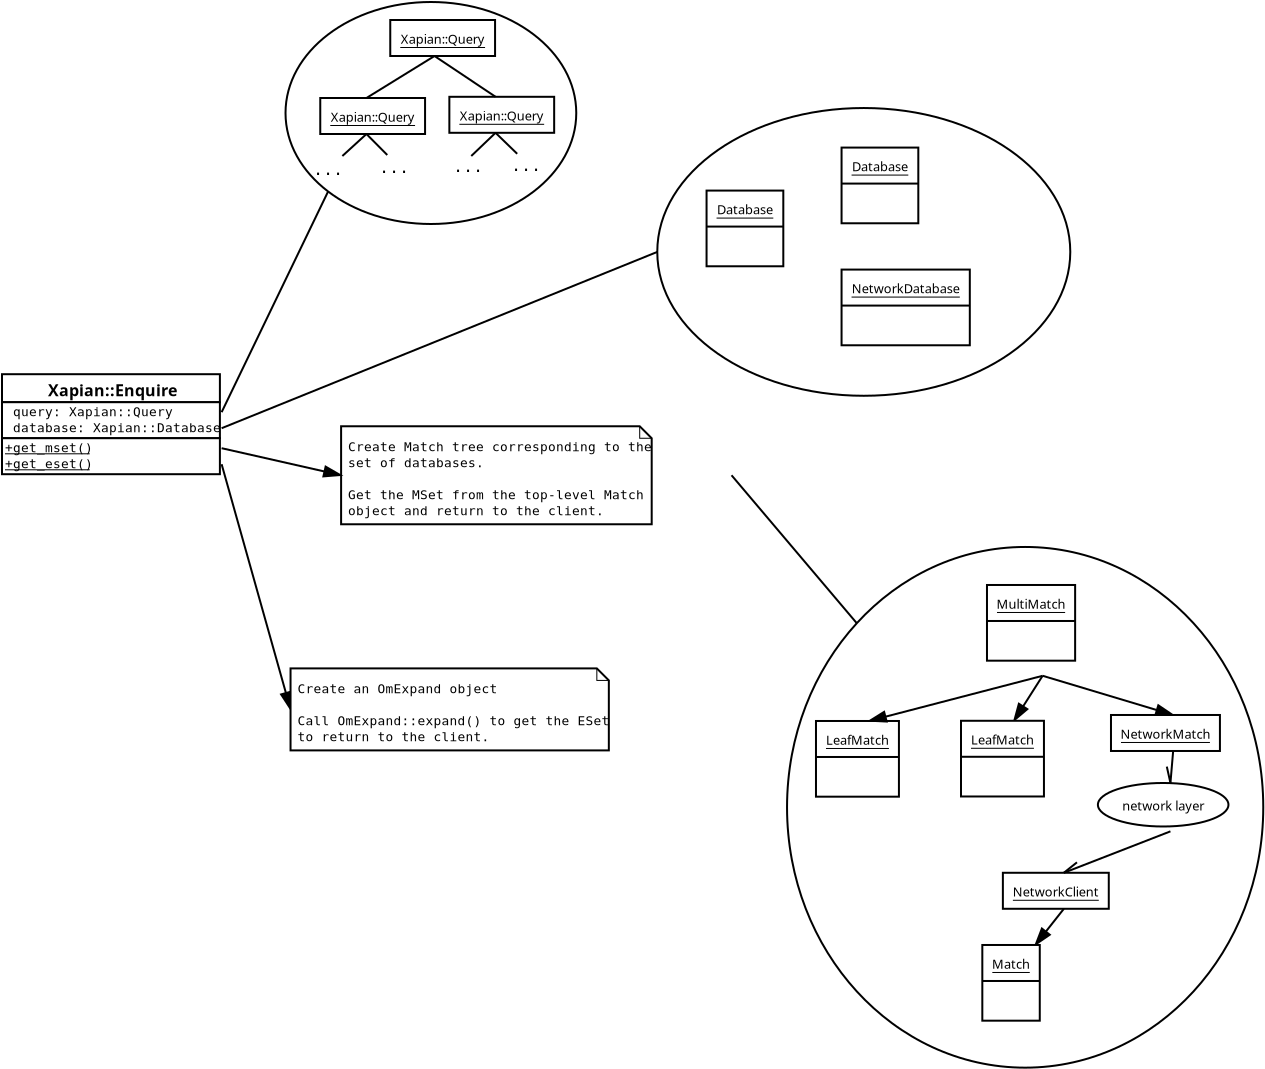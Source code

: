 <?xml version="1.0"?>
<dia:diagram xmlns:dia="http://www.lysator.liu.se/~alla/dia/">
  <dia:layer name="Background" visible="true">
    <dia:object type="UML - Class" version="0" id="O0">
      <dia:attribute name="obj_pos">
        <dia:point val="18.079,9.782"/>
      </dia:attribute>
      <dia:attribute name="obj_bb">
        <dia:rectangle val="18.029,9.732;29.11,14.832"/>
      </dia:attribute>
      <dia:attribute name="elem_corner">
        <dia:point val="18.079,9.782"/>
      </dia:attribute>
      <dia:attribute name="elem_width">
        <dia:real val="10.981"/>
      </dia:attribute>
      <dia:attribute name="elem_height">
        <dia:real val="5"/>
      </dia:attribute>
      <dia:attribute name="name">
        <dia:string>#Xapian::Enquire#</dia:string>
      </dia:attribute>
      <dia:attribute name="stereotype">
        <dia:string/>
      </dia:attribute>
      <dia:attribute name="abstract">
        <dia:boolean val="false"/>
      </dia:attribute>
      <dia:attribute name="suppress_attributes">
        <dia:boolean val="false"/>
      </dia:attribute>
      <dia:attribute name="suppress_operations">
        <dia:boolean val="false"/>
      </dia:attribute>
      <dia:attribute name="visible_attributes">
        <dia:boolean val="true"/>
      </dia:attribute>
      <dia:attribute name="visible_operations">
        <dia:boolean val="true"/>
      </dia:attribute>
      <dia:attribute name="attributes">
        <dia:composite type="umlattribute">
          <dia:attribute name="name">
            <dia:string>#query#</dia:string>
          </dia:attribute>
          <dia:attribute name="type">
            <dia:string>#Xapian::Query#</dia:string>
          </dia:attribute>
          <dia:attribute name="value">
            <dia:string/>
          </dia:attribute>
          <dia:attribute name="visibility">
            <dia:enum val="3"/>
          </dia:attribute>
          <dia:attribute name="abstract">
            <dia:boolean val="false"/>
          </dia:attribute>
          <dia:attribute name="class_scope">
            <dia:boolean val="false"/>
          </dia:attribute>
        </dia:composite>
        <dia:composite type="umlattribute">
          <dia:attribute name="name">
            <dia:string>#database#</dia:string>
          </dia:attribute>
          <dia:attribute name="type">
            <dia:string>#Xapian::Database#</dia:string>
          </dia:attribute>
          <dia:attribute name="value">
            <dia:string/>
          </dia:attribute>
          <dia:attribute name="visibility">
            <dia:enum val="3"/>
          </dia:attribute>
          <dia:attribute name="abstract">
            <dia:boolean val="false"/>
          </dia:attribute>
          <dia:attribute name="class_scope">
            <dia:boolean val="false"/>
          </dia:attribute>
        </dia:composite>
      </dia:attribute>
      <dia:attribute name="operations">
        <dia:composite type="umloperation">
          <dia:attribute name="name">
            <dia:string>#get_mset#</dia:string>
          </dia:attribute>
          <dia:attribute name="type">
            <dia:string/>
          </dia:attribute>
          <dia:attribute name="visibility">
            <dia:enum val="0"/>
          </dia:attribute>
          <dia:attribute name="abstract">
            <dia:boolean val="false"/>
          </dia:attribute>
          <dia:attribute name="class_scope">
            <dia:boolean val="true"/>
          </dia:attribute>
          <dia:attribute name="parameters"/>
        </dia:composite>
        <dia:composite type="umloperation">
          <dia:attribute name="name">
            <dia:string>#get_eset#</dia:string>
          </dia:attribute>
          <dia:attribute name="type">
            <dia:string/>
          </dia:attribute>
          <dia:attribute name="visibility">
            <dia:enum val="0"/>
          </dia:attribute>
          <dia:attribute name="abstract">
            <dia:boolean val="false"/>
          </dia:attribute>
          <dia:attribute name="class_scope">
            <dia:boolean val="true"/>
          </dia:attribute>
          <dia:attribute name="parameters"/>
        </dia:composite>
      </dia:attribute>
      <dia:attribute name="template">
        <dia:boolean val="false"/>
      </dia:attribute>
      <dia:attribute name="templates"/>
    </dia:object>
    <dia:object type="Standard - Line" version="0" id="O1">
      <dia:attribute name="obj_pos">
        <dia:point val="34.384,0.646"/>
      </dia:attribute>
      <dia:attribute name="obj_bb">
        <dia:rectangle val="29.01,0.596;34.434,11.732"/>
      </dia:attribute>
      <dia:attribute name="conn_endpoints">
        <dia:point val="34.384,0.646"/>
        <dia:point val="29.06,11.682"/>
      </dia:attribute>
      <dia:connections>
        <dia:connection handle="0" to="O3" connection="5"/>
        <dia:connection handle="1" to="O0" connection="9"/>
      </dia:connections>
    </dia:object>
    <dia:object type="Standard - Line" version="0" id="O2">
      <dia:attribute name="obj_pos">
        <dia:point val="29.06,12.482"/>
      </dia:attribute>
      <dia:attribute name="obj_bb">
        <dia:rectangle val="29.01,3.617;50.893,12.532"/>
      </dia:attribute>
      <dia:attribute name="conn_endpoints">
        <dia:point val="29.06,12.482"/>
        <dia:point val="50.843,3.667"/>
      </dia:attribute>
      <dia:connections>
        <dia:connection handle="0" to="O0" connection="11"/>
        <dia:connection handle="1" to="O34" connection="3"/>
      </dia:connections>
    </dia:object>
    <dia:group>
      <dia:object type="Standard - Ellipse" version="0" id="O3">
        <dia:attribute name="obj_pos">
          <dia:point val="32.255,-8.828"/>
        </dia:attribute>
        <dia:attribute name="obj_bb">
          <dia:rectangle val="32.205,-8.878;46.842,2.322"/>
        </dia:attribute>
        <dia:attribute name="elem_corner">
          <dia:point val="32.255,-8.828"/>
        </dia:attribute>
        <dia:attribute name="elem_width">
          <dia:real val="14.537"/>
        </dia:attribute>
        <dia:attribute name="elem_height">
          <dia:real val="11.1"/>
        </dia:attribute>
      </dia:object>
      <dia:object type="UML - Objet" version="0" id="O4">
        <dia:attribute name="obj_pos">
          <dia:point val="37.492,-7.928"/>
        </dia:attribute>
        <dia:attribute name="obj_bb">
          <dia:rectangle val="37.442,-7.978;41.966,-6.078"/>
        </dia:attribute>
        <dia:attribute name="elem_corner">
          <dia:point val="37.492,-7.928"/>
        </dia:attribute>
        <dia:attribute name="elem_width">
          <dia:real val="4.424"/>
        </dia:attribute>
        <dia:attribute name="elem_height">
          <dia:real val="1.8"/>
        </dia:attribute>
        <dia:attribute name="text">
          <dia:composite type="text">
            <dia:attribute name="string">
              <dia:string>#Xapian::Query#</dia:string>
            </dia:attribute>
            <dia:attribute name="font">
              <dia:font name="Helvetica"/>
            </dia:attribute>
            <dia:attribute name="height">
              <dia:real val="0.8"/>
            </dia:attribute>
            <dia:attribute name="pos">
              <dia:point val="39.704,-6.788"/>
            </dia:attribute>
            <dia:attribute name="color">
              <dia:color val="#000000"/>
            </dia:attribute>
            <dia:attribute name="alignment">
              <dia:enum val="1"/>
            </dia:attribute>
          </dia:composite>
        </dia:attribute>
        <dia:attribute name="stereotype">
          <dia:string/>
        </dia:attribute>
        <dia:attribute name="exstate">
          <dia:string/>
        </dia:attribute>
        <dia:attribute name="attrib">
          <dia:composite type="text">
            <dia:attribute name="string">
              <dia:string>##</dia:string>
            </dia:attribute>
            <dia:attribute name="font">
              <dia:font name="Helvetica"/>
            </dia:attribute>
            <dia:attribute name="height">
              <dia:real val="0.8"/>
            </dia:attribute>
            <dia:attribute name="pos">
              <dia:point val="0,0"/>
            </dia:attribute>
            <dia:attribute name="color">
              <dia:color val="#000000"/>
            </dia:attribute>
            <dia:attribute name="alignment">
              <dia:enum val="0"/>
            </dia:attribute>
          </dia:composite>
        </dia:attribute>
        <dia:attribute name="is_active">
          <dia:boolean val="false"/>
        </dia:attribute>
        <dia:attribute name="show_attribs">
          <dia:boolean val="false"/>
        </dia:attribute>
        <dia:attribute name="multiple">
          <dia:boolean val="false"/>
        </dia:attribute>
      </dia:object>
      <dia:object type="UML - Objet" version="0" id="O5">
        <dia:attribute name="obj_pos">
          <dia:point val="33.992,-4.028"/>
        </dia:attribute>
        <dia:attribute name="obj_bb">
          <dia:rectangle val="33.942,-4.078;38.66,-2.178"/>
        </dia:attribute>
        <dia:attribute name="elem_corner">
          <dia:point val="33.992,-4.028"/>
        </dia:attribute>
        <dia:attribute name="elem_width">
          <dia:real val="4.618"/>
        </dia:attribute>
        <dia:attribute name="elem_height">
          <dia:real val="1.8"/>
        </dia:attribute>
        <dia:attribute name="text">
          <dia:composite type="text">
            <dia:attribute name="string">
              <dia:string>#Xapian::Query#</dia:string>
            </dia:attribute>
            <dia:attribute name="font">
              <dia:font name="Helvetica"/>
            </dia:attribute>
            <dia:attribute name="height">
              <dia:real val="0.8"/>
            </dia:attribute>
            <dia:attribute name="pos">
              <dia:point val="36.301,-2.888"/>
            </dia:attribute>
            <dia:attribute name="color">
              <dia:color val="#000000"/>
            </dia:attribute>
            <dia:attribute name="alignment">
              <dia:enum val="1"/>
            </dia:attribute>
          </dia:composite>
        </dia:attribute>
        <dia:attribute name="stereotype">
          <dia:string/>
        </dia:attribute>
        <dia:attribute name="exstate">
          <dia:string/>
        </dia:attribute>
        <dia:attribute name="attrib">
          <dia:composite type="text">
            <dia:attribute name="string">
              <dia:string>##</dia:string>
            </dia:attribute>
            <dia:attribute name="font">
              <dia:font name="Helvetica"/>
            </dia:attribute>
            <dia:attribute name="height">
              <dia:real val="0.8"/>
            </dia:attribute>
            <dia:attribute name="pos">
              <dia:point val="0,0"/>
            </dia:attribute>
            <dia:attribute name="color">
              <dia:color val="#000000"/>
            </dia:attribute>
            <dia:attribute name="alignment">
              <dia:enum val="0"/>
            </dia:attribute>
          </dia:composite>
        </dia:attribute>
        <dia:attribute name="is_active">
          <dia:boolean val="false"/>
        </dia:attribute>
        <dia:attribute name="show_attribs">
          <dia:boolean val="false"/>
        </dia:attribute>
        <dia:attribute name="multiple">
          <dia:boolean val="false"/>
        </dia:attribute>
      </dia:object>
      <dia:object type="UML - Objet" version="0" id="O6">
        <dia:attribute name="obj_pos">
          <dia:point val="40.447,-4.088"/>
        </dia:attribute>
        <dia:attribute name="obj_bb">
          <dia:rectangle val="40.397,-4.138;45.115,-2.238"/>
        </dia:attribute>
        <dia:attribute name="elem_corner">
          <dia:point val="40.447,-4.088"/>
        </dia:attribute>
        <dia:attribute name="elem_width">
          <dia:real val="4.618"/>
        </dia:attribute>
        <dia:attribute name="elem_height">
          <dia:real val="1.8"/>
        </dia:attribute>
        <dia:attribute name="text">
          <dia:composite type="text">
            <dia:attribute name="string">
              <dia:string>#Xapian::Query#</dia:string>
            </dia:attribute>
            <dia:attribute name="font">
              <dia:font name="Helvetica"/>
            </dia:attribute>
            <dia:attribute name="height">
              <dia:real val="0.8"/>
            </dia:attribute>
            <dia:attribute name="pos">
              <dia:point val="42.756,-2.948"/>
            </dia:attribute>
            <dia:attribute name="color">
              <dia:color val="#000000"/>
            </dia:attribute>
            <dia:attribute name="alignment">
              <dia:enum val="1"/>
            </dia:attribute>
          </dia:composite>
        </dia:attribute>
        <dia:attribute name="stereotype">
          <dia:string/>
        </dia:attribute>
        <dia:attribute name="exstate">
          <dia:string/>
        </dia:attribute>
        <dia:attribute name="attrib">
          <dia:composite type="text">
            <dia:attribute name="string">
              <dia:string>##</dia:string>
            </dia:attribute>
            <dia:attribute name="font">
              <dia:font name="Helvetica"/>
            </dia:attribute>
            <dia:attribute name="height">
              <dia:real val="0.8"/>
            </dia:attribute>
            <dia:attribute name="pos">
              <dia:point val="0,0"/>
            </dia:attribute>
            <dia:attribute name="color">
              <dia:color val="#000000"/>
            </dia:attribute>
            <dia:attribute name="alignment">
              <dia:enum val="0"/>
            </dia:attribute>
          </dia:composite>
        </dia:attribute>
        <dia:attribute name="is_active">
          <dia:boolean val="false"/>
        </dia:attribute>
        <dia:attribute name="show_attribs">
          <dia:boolean val="false"/>
        </dia:attribute>
        <dia:attribute name="multiple">
          <dia:boolean val="false"/>
        </dia:attribute>
      </dia:object>
      <dia:object type="Standard - Line" version="0" id="O7">
        <dia:attribute name="obj_pos">
          <dia:point val="39.704,-6.128"/>
        </dia:attribute>
        <dia:attribute name="obj_bb">
          <dia:rectangle val="36.251,-6.178;39.754,-3.978"/>
        </dia:attribute>
        <dia:attribute name="conn_endpoints">
          <dia:point val="39.704,-6.128"/>
          <dia:point val="36.301,-4.028"/>
        </dia:attribute>
        <dia:connections>
          <dia:connection handle="0" to="O4" connection="6"/>
          <dia:connection handle="1" to="O5" connection="1"/>
        </dia:connections>
      </dia:object>
      <dia:object type="Standard - Line" version="0" id="O8">
        <dia:attribute name="obj_pos">
          <dia:point val="39.704,-6.128"/>
        </dia:attribute>
        <dia:attribute name="obj_bb">
          <dia:rectangle val="39.654,-6.178;42.806,-4.038"/>
        </dia:attribute>
        <dia:attribute name="conn_endpoints">
          <dia:point val="39.704,-6.128"/>
          <dia:point val="42.756,-4.088"/>
        </dia:attribute>
        <dia:connections>
          <dia:connection handle="0" to="O4" connection="6"/>
          <dia:connection handle="1" to="O6" connection="1"/>
        </dia:connections>
      </dia:object>
      <dia:object type="Standard - Line" version="0" id="O9">
        <dia:attribute name="obj_pos">
          <dia:point val="36.301,-2.228"/>
        </dia:attribute>
        <dia:attribute name="obj_bb">
          <dia:rectangle val="36.251,-2.278;37.392,-1.128"/>
        </dia:attribute>
        <dia:attribute name="conn_endpoints">
          <dia:point val="36.301,-2.228"/>
          <dia:point val="37.342,-1.178"/>
        </dia:attribute>
        <dia:connections>
          <dia:connection handle="0" to="O5" connection="6"/>
        </dia:connections>
      </dia:object>
      <dia:object type="Standard - Line" version="0" id="O10">
        <dia:attribute name="obj_pos">
          <dia:point val="42.756,-2.288"/>
        </dia:attribute>
        <dia:attribute name="obj_bb">
          <dia:rectangle val="42.706,-2.338;43.888,-1.188"/>
        </dia:attribute>
        <dia:attribute name="conn_endpoints">
          <dia:point val="42.756,-2.288"/>
          <dia:point val="43.838,-1.238"/>
        </dia:attribute>
        <dia:connections>
          <dia:connection handle="0" to="O6" connection="6"/>
        </dia:connections>
      </dia:object>
      <dia:object type="Standard - Line" version="0" id="O11">
        <dia:attribute name="obj_pos">
          <dia:point val="42.756,-2.288"/>
        </dia:attribute>
        <dia:attribute name="obj_bb">
          <dia:rectangle val="41.492,-2.338;42.806,-1.078"/>
        </dia:attribute>
        <dia:attribute name="conn_endpoints">
          <dia:point val="42.756,-2.288"/>
          <dia:point val="41.542,-1.128"/>
        </dia:attribute>
        <dia:connections>
          <dia:connection handle="0" to="O6" connection="6"/>
        </dia:connections>
      </dia:object>
      <dia:object type="Standard - Line" version="0" id="O12">
        <dia:attribute name="obj_pos">
          <dia:point val="36.301,-2.228"/>
        </dia:attribute>
        <dia:attribute name="obj_bb">
          <dia:rectangle val="35.047,-2.278;36.351,-1.078"/>
        </dia:attribute>
        <dia:attribute name="conn_endpoints">
          <dia:point val="36.301,-2.228"/>
          <dia:point val="35.097,-1.128"/>
        </dia:attribute>
        <dia:connections>
          <dia:connection handle="0" to="O5" connection="6"/>
        </dia:connections>
      </dia:object>
      <dia:object type="Standard - Text" version="0" id="O13">
        <dia:attribute name="obj_pos">
          <dia:point val="34.392,-0.178"/>
        </dia:attribute>
        <dia:attribute name="obj_bb">
          <dia:rectangle val="33.383,-0.921;35.401,0.079"/>
        </dia:attribute>
        <dia:attribute name="text">
          <dia:composite type="text">
            <dia:attribute name="string">
              <dia:string>#...#</dia:string>
            </dia:attribute>
            <dia:attribute name="font">
              <dia:font name="Courier"/>
            </dia:attribute>
            <dia:attribute name="height">
              <dia:real val="1"/>
            </dia:attribute>
            <dia:attribute name="pos">
              <dia:point val="34.392,-0.178"/>
            </dia:attribute>
            <dia:attribute name="color">
              <dia:color val="#000000"/>
            </dia:attribute>
            <dia:attribute name="alignment">
              <dia:enum val="1"/>
            </dia:attribute>
          </dia:composite>
        </dia:attribute>
      </dia:object>
      <dia:object type="Standard - Text" version="0" id="O14">
        <dia:attribute name="obj_pos">
          <dia:point val="44.292,-0.378"/>
        </dia:attribute>
        <dia:attribute name="obj_bb">
          <dia:rectangle val="43.283,-1.121;45.301,-0.121"/>
        </dia:attribute>
        <dia:attribute name="text">
          <dia:composite type="text">
            <dia:attribute name="string">
              <dia:string>#...#</dia:string>
            </dia:attribute>
            <dia:attribute name="font">
              <dia:font name="Courier"/>
            </dia:attribute>
            <dia:attribute name="height">
              <dia:real val="1"/>
            </dia:attribute>
            <dia:attribute name="pos">
              <dia:point val="44.292,-0.378"/>
            </dia:attribute>
            <dia:attribute name="color">
              <dia:color val="#000000"/>
            </dia:attribute>
            <dia:attribute name="alignment">
              <dia:enum val="1"/>
            </dia:attribute>
          </dia:composite>
        </dia:attribute>
      </dia:object>
      <dia:object type="Standard - Text" version="0" id="O15">
        <dia:attribute name="obj_pos">
          <dia:point val="41.392,-0.328"/>
        </dia:attribute>
        <dia:attribute name="obj_bb">
          <dia:rectangle val="40.383,-1.071;42.401,-0.071"/>
        </dia:attribute>
        <dia:attribute name="text">
          <dia:composite type="text">
            <dia:attribute name="string">
              <dia:string>#...#</dia:string>
            </dia:attribute>
            <dia:attribute name="font">
              <dia:font name="Courier"/>
            </dia:attribute>
            <dia:attribute name="height">
              <dia:real val="1"/>
            </dia:attribute>
            <dia:attribute name="pos">
              <dia:point val="41.392,-0.328"/>
            </dia:attribute>
            <dia:attribute name="color">
              <dia:color val="#000000"/>
            </dia:attribute>
            <dia:attribute name="alignment">
              <dia:enum val="1"/>
            </dia:attribute>
          </dia:composite>
        </dia:attribute>
      </dia:object>
      <dia:object type="Standard - Text" version="0" id="O16">
        <dia:attribute name="obj_pos">
          <dia:point val="37.692,-0.278"/>
        </dia:attribute>
        <dia:attribute name="obj_bb">
          <dia:rectangle val="36.683,-1.021;38.701,-0.021"/>
        </dia:attribute>
        <dia:attribute name="text">
          <dia:composite type="text">
            <dia:attribute name="string">
              <dia:string>#...#</dia:string>
            </dia:attribute>
            <dia:attribute name="font">
              <dia:font name="Courier"/>
            </dia:attribute>
            <dia:attribute name="height">
              <dia:real val="1"/>
            </dia:attribute>
            <dia:attribute name="pos">
              <dia:point val="37.692,-0.278"/>
            </dia:attribute>
            <dia:attribute name="color">
              <dia:color val="#000000"/>
            </dia:attribute>
            <dia:attribute name="alignment">
              <dia:enum val="1"/>
            </dia:attribute>
          </dia:composite>
        </dia:attribute>
      </dia:object>
    </dia:group>
    <dia:object type="UML - Note" version="0" id="O17">
      <dia:attribute name="obj_pos">
        <dia:point val="35.034,12.385"/>
      </dia:attribute>
      <dia:attribute name="obj_bb">
        <dia:rectangle val="34.984,12.335;54.606,17.335"/>
      </dia:attribute>
      <dia:attribute name="elem_corner">
        <dia:point val="35.034,12.385"/>
      </dia:attribute>
      <dia:attribute name="elem_width">
        <dia:real val="19.522"/>
      </dia:attribute>
      <dia:attribute name="elem_height">
        <dia:real val="4.9"/>
      </dia:attribute>
      <dia:attribute name="text">
        <dia:composite type="text">
          <dia:attribute name="string">
            <dia:string>#Create Match tree corresponding to the
set of databases.

Get the MSet from the top-level Match
object and return to the client.#</dia:string>
          </dia:attribute>
          <dia:attribute name="font">
            <dia:font name="Courier"/>
          </dia:attribute>
          <dia:attribute name="height">
            <dia:real val="0.8"/>
          </dia:attribute>
          <dia:attribute name="pos">
            <dia:point val="35.384,13.63"/>
          </dia:attribute>
          <dia:attribute name="color">
            <dia:color val="#000000"/>
          </dia:attribute>
          <dia:attribute name="alignment">
            <dia:enum val="0"/>
          </dia:attribute>
        </dia:composite>
      </dia:attribute>
    </dia:object>
    <dia:object type="UML - Message" version="0" id="O18">
      <dia:attribute name="obj_pos">
        <dia:point val="29.06,13.482"/>
      </dia:attribute>
      <dia:attribute name="obj_bb">
        <dia:rectangle val="28.21,12.45;35.884,15.685"/>
      </dia:attribute>
      <dia:attribute name="conn_endpoints">
        <dia:point val="29.06,13.482"/>
        <dia:point val="35.034,14.835"/>
      </dia:attribute>
      <dia:attribute name="text">
        <dia:string/>
      </dia:attribute>
      <dia:attribute name="text_pos">
        <dia:point val="31.905,13.941"/>
      </dia:attribute>
      <dia:attribute name="type">
        <dia:int val="189"/>
      </dia:attribute>
      <dia:connections>
        <dia:connection handle="0" to="O0" connection="13"/>
        <dia:connection handle="1" to="O17" connection="3"/>
      </dia:connections>
    </dia:object>
    <dia:object type="Standard - Line" version="0" id="O19">
      <dia:attribute name="obj_pos">
        <dia:point val="54.556,14.835"/>
      </dia:attribute>
      <dia:attribute name="obj_bb">
        <dia:rectangle val="54.506,14.785;60.868,22.283"/>
      </dia:attribute>
      <dia:attribute name="conn_endpoints">
        <dia:point val="54.556,14.835"/>
        <dia:point val="60.818,22.233"/>
      </dia:attribute>
      <dia:connections>
        <dia:connection handle="0" to="O17" connection="4"/>
        <dia:connection handle="1" to="O20" connection="0"/>
      </dia:connections>
    </dia:object>
    <dia:group>
      <dia:object type="Standard - Ellipse" version="0" id="O20">
        <dia:attribute name="obj_pos">
          <dia:point val="57.331,18.42"/>
        </dia:attribute>
        <dia:attribute name="obj_bb">
          <dia:rectangle val="57.281,18.37;81.192,44.505"/>
        </dia:attribute>
        <dia:attribute name="elem_corner">
          <dia:point val="57.331,18.42"/>
        </dia:attribute>
        <dia:attribute name="elem_width">
          <dia:real val="23.811"/>
        </dia:attribute>
        <dia:attribute name="elem_height">
          <dia:real val="26.035"/>
        </dia:attribute>
      </dia:object>
      <dia:object type="UML - Objet" version="0" id="O21">
        <dia:attribute name="obj_pos">
          <dia:point val="67.328,20.321"/>
        </dia:attribute>
        <dia:attribute name="obj_bb">
          <dia:rectangle val="67.278,20.271;72.941,24.911"/>
        </dia:attribute>
        <dia:attribute name="elem_corner">
          <dia:point val="67.328,20.321"/>
        </dia:attribute>
        <dia:attribute name="elem_width">
          <dia:real val="5.563"/>
        </dia:attribute>
        <dia:attribute name="elem_height">
          <dia:real val="4.54"/>
        </dia:attribute>
        <dia:attribute name="text">
          <dia:composite type="text">
            <dia:attribute name="string">
              <dia:string>#MultiMatch#</dia:string>
            </dia:attribute>
            <dia:attribute name="font">
              <dia:font name="Helvetica"/>
            </dia:attribute>
            <dia:attribute name="height">
              <dia:real val="0.8"/>
            </dia:attribute>
            <dia:attribute name="pos">
              <dia:point val="70.109,21.461"/>
            </dia:attribute>
            <dia:attribute name="color">
              <dia:color val="#000000"/>
            </dia:attribute>
            <dia:attribute name="alignment">
              <dia:enum val="1"/>
            </dia:attribute>
          </dia:composite>
        </dia:attribute>
        <dia:attribute name="stereotype">
          <dia:string/>
        </dia:attribute>
        <dia:attribute name="exstate">
          <dia:string/>
        </dia:attribute>
        <dia:attribute name="attrib">
          <dia:composite type="text">
            <dia:attribute name="string">
              <dia:string>#stats merger
stats broker#</dia:string>
            </dia:attribute>
            <dia:attribute name="font">
              <dia:font name="Helvetica"/>
            </dia:attribute>
            <dia:attribute name="height">
              <dia:real val="0.8"/>
            </dia:attribute>
            <dia:attribute name="pos">
              <dia:point val="67.828,23.261"/>
            </dia:attribute>
            <dia:attribute name="color">
              <dia:color val="#000000"/>
            </dia:attribute>
            <dia:attribute name="alignment">
              <dia:enum val="0"/>
            </dia:attribute>
          </dia:composite>
        </dia:attribute>
        <dia:attribute name="is_active">
          <dia:boolean val="false"/>
        </dia:attribute>
        <dia:attribute name="show_attribs">
          <dia:boolean val="true"/>
        </dia:attribute>
        <dia:attribute name="multiple">
          <dia:boolean val="false"/>
        </dia:attribute>
      </dia:object>
      <dia:object type="UML - Objet" version="0" id="O22">
        <dia:attribute name="obj_pos">
          <dia:point val="73.528,26.821"/>
        </dia:attribute>
        <dia:attribute name="obj_bb">
          <dia:rectangle val="73.478,26.771;79.795,28.671"/>
        </dia:attribute>
        <dia:attribute name="elem_corner">
          <dia:point val="73.528,26.821"/>
        </dia:attribute>
        <dia:attribute name="elem_width">
          <dia:real val="6.218"/>
        </dia:attribute>
        <dia:attribute name="elem_height">
          <dia:real val="1.8"/>
        </dia:attribute>
        <dia:attribute name="text">
          <dia:composite type="text">
            <dia:attribute name="string">
              <dia:string>#NetworkMatch#</dia:string>
            </dia:attribute>
            <dia:attribute name="font">
              <dia:font name="Helvetica"/>
            </dia:attribute>
            <dia:attribute name="height">
              <dia:real val="0.8"/>
            </dia:attribute>
            <dia:attribute name="pos">
              <dia:point val="76.637,27.961"/>
            </dia:attribute>
            <dia:attribute name="color">
              <dia:color val="#000000"/>
            </dia:attribute>
            <dia:attribute name="alignment">
              <dia:enum val="1"/>
            </dia:attribute>
          </dia:composite>
        </dia:attribute>
        <dia:attribute name="stereotype">
          <dia:string/>
        </dia:attribute>
        <dia:attribute name="exstate">
          <dia:string/>
        </dia:attribute>
        <dia:attribute name="attrib">
          <dia:composite type="text">
            <dia:attribute name="string">
              <dia:string>##</dia:string>
            </dia:attribute>
            <dia:attribute name="font">
              <dia:font name="Helvetica"/>
            </dia:attribute>
            <dia:attribute name="height">
              <dia:real val="0.8"/>
            </dia:attribute>
            <dia:attribute name="pos">
              <dia:point val="0,0"/>
            </dia:attribute>
            <dia:attribute name="color">
              <dia:color val="#000000"/>
            </dia:attribute>
            <dia:attribute name="alignment">
              <dia:enum val="0"/>
            </dia:attribute>
          </dia:composite>
        </dia:attribute>
        <dia:attribute name="is_active">
          <dia:boolean val="false"/>
        </dia:attribute>
        <dia:attribute name="show_attribs">
          <dia:boolean val="false"/>
        </dia:attribute>
        <dia:attribute name="multiple">
          <dia:boolean val="false"/>
        </dia:attribute>
      </dia:object>
      <dia:object type="UML - Objet" version="0" id="O23">
        <dia:attribute name="obj_pos">
          <dia:point val="58.778,27.121"/>
        </dia:attribute>
        <dia:attribute name="obj_bb">
          <dia:rectangle val="58.728,27.071;64.124,30.911"/>
        </dia:attribute>
        <dia:attribute name="elem_corner">
          <dia:point val="58.778,27.121"/>
        </dia:attribute>
        <dia:attribute name="elem_width">
          <dia:real val="5.297"/>
        </dia:attribute>
        <dia:attribute name="elem_height">
          <dia:real val="3.74"/>
        </dia:attribute>
        <dia:attribute name="text">
          <dia:composite type="text">
            <dia:attribute name="string">
              <dia:string>#LeafMatch#</dia:string>
            </dia:attribute>
            <dia:attribute name="font">
              <dia:font name="Helvetica"/>
            </dia:attribute>
            <dia:attribute name="height">
              <dia:real val="0.8"/>
            </dia:attribute>
            <dia:attribute name="pos">
              <dia:point val="61.426,28.261"/>
            </dia:attribute>
            <dia:attribute name="color">
              <dia:color val="#000000"/>
            </dia:attribute>
            <dia:attribute name="alignment">
              <dia:enum val="1"/>
            </dia:attribute>
          </dia:composite>
        </dia:attribute>
        <dia:attribute name="stereotype">
          <dia:string/>
        </dia:attribute>
        <dia:attribute name="exstate">
          <dia:string/>
        </dia:attribute>
        <dia:attribute name="attrib">
          <dia:composite type="text">
            <dia:attribute name="string">
              <dia:string>#stats broker#</dia:string>
            </dia:attribute>
            <dia:attribute name="font">
              <dia:font name="Helvetica"/>
            </dia:attribute>
            <dia:attribute name="height">
              <dia:real val="0.8"/>
            </dia:attribute>
            <dia:attribute name="pos">
              <dia:point val="59.278,30.061"/>
            </dia:attribute>
            <dia:attribute name="color">
              <dia:color val="#000000"/>
            </dia:attribute>
            <dia:attribute name="alignment">
              <dia:enum val="0"/>
            </dia:attribute>
          </dia:composite>
        </dia:attribute>
        <dia:attribute name="is_active">
          <dia:boolean val="false"/>
        </dia:attribute>
        <dia:attribute name="show_attribs">
          <dia:boolean val="true"/>
        </dia:attribute>
        <dia:attribute name="multiple">
          <dia:boolean val="false"/>
        </dia:attribute>
      </dia:object>
      <dia:object type="UML - Message" version="0" id="O24">
        <dia:attribute name="obj_pos">
          <dia:point val="70.109,24.861"/>
        </dia:attribute>
        <dia:attribute name="obj_bb">
          <dia:rectangle val="60.576,24.011;70.959,27.971"/>
        </dia:attribute>
        <dia:attribute name="conn_endpoints">
          <dia:point val="70.109,24.861"/>
          <dia:point val="61.426,27.121"/>
        </dia:attribute>
        <dia:attribute name="text">
          <dia:string>##</dia:string>
        </dia:attribute>
        <dia:attribute name="text_pos">
          <dia:point val="66.682,26.091"/>
        </dia:attribute>
        <dia:attribute name="type">
          <dia:int val="0"/>
        </dia:attribute>
        <dia:connections>
          <dia:connection handle="0" to="O21" connection="6"/>
          <dia:connection handle="1" to="O23" connection="1"/>
        </dia:connections>
      </dia:object>
      <dia:object type="UML - Message" version="0" id="O25">
        <dia:attribute name="obj_pos">
          <dia:point val="70.109,24.861"/>
        </dia:attribute>
        <dia:attribute name="obj_bb">
          <dia:rectangle val="67.827,24.011;71.158,27.961"/>
        </dia:attribute>
        <dia:attribute name="conn_endpoints">
          <dia:point val="70.109,24.861"/>
          <dia:point val="68.677,27.111"/>
        </dia:attribute>
        <dia:attribute name="text">
          <dia:string>##</dia:string>
        </dia:attribute>
        <dia:attribute name="text_pos">
          <dia:point val="70.308,26.086"/>
        </dia:attribute>
        <dia:attribute name="type">
          <dia:int val="0"/>
        </dia:attribute>
        <dia:connections>
          <dia:connection handle="0" to="O21" connection="6"/>
          <dia:connection handle="1" to="O26" connection="1"/>
        </dia:connections>
      </dia:object>
      <dia:object type="UML - Objet" version="0" id="O26">
        <dia:attribute name="obj_pos">
          <dia:point val="66.029,27.111"/>
        </dia:attribute>
        <dia:attribute name="obj_bb">
          <dia:rectangle val="65.979,27.061;71.376,30.901"/>
        </dia:attribute>
        <dia:attribute name="elem_corner">
          <dia:point val="66.029,27.111"/>
        </dia:attribute>
        <dia:attribute name="elem_width">
          <dia:real val="5.297"/>
        </dia:attribute>
        <dia:attribute name="elem_height">
          <dia:real val="3.74"/>
        </dia:attribute>
        <dia:attribute name="text">
          <dia:composite type="text">
            <dia:attribute name="string">
              <dia:string>#LeafMatch#</dia:string>
            </dia:attribute>
            <dia:attribute name="font">
              <dia:font name="Helvetica"/>
            </dia:attribute>
            <dia:attribute name="height">
              <dia:real val="0.8"/>
            </dia:attribute>
            <dia:attribute name="pos">
              <dia:point val="68.677,28.251"/>
            </dia:attribute>
            <dia:attribute name="color">
              <dia:color val="#000000"/>
            </dia:attribute>
            <dia:attribute name="alignment">
              <dia:enum val="1"/>
            </dia:attribute>
          </dia:composite>
        </dia:attribute>
        <dia:attribute name="stereotype">
          <dia:string/>
        </dia:attribute>
        <dia:attribute name="exstate">
          <dia:string/>
        </dia:attribute>
        <dia:attribute name="attrib">
          <dia:composite type="text">
            <dia:attribute name="string">
              <dia:string>#stats broker#</dia:string>
            </dia:attribute>
            <dia:attribute name="font">
              <dia:font name="Helvetica"/>
            </dia:attribute>
            <dia:attribute name="height">
              <dia:real val="0.8"/>
            </dia:attribute>
            <dia:attribute name="pos">
              <dia:point val="66.529,30.051"/>
            </dia:attribute>
            <dia:attribute name="color">
              <dia:color val="#000000"/>
            </dia:attribute>
            <dia:attribute name="alignment">
              <dia:enum val="0"/>
            </dia:attribute>
          </dia:composite>
        </dia:attribute>
        <dia:attribute name="is_active">
          <dia:boolean val="false"/>
        </dia:attribute>
        <dia:attribute name="show_attribs">
          <dia:boolean val="true"/>
        </dia:attribute>
        <dia:attribute name="multiple">
          <dia:boolean val="false"/>
        </dia:attribute>
      </dia:object>
      <dia:object type="UML - Message" version="0" id="O27">
        <dia:attribute name="obj_pos">
          <dia:point val="70.109,24.861"/>
        </dia:attribute>
        <dia:attribute name="obj_bb">
          <dia:rectangle val="69.259,24.011;77.487,27.671"/>
        </dia:attribute>
        <dia:attribute name="conn_endpoints">
          <dia:point val="70.109,24.861"/>
          <dia:point val="76.637,26.821"/>
        </dia:attribute>
        <dia:attribute name="text">
          <dia:string/>
        </dia:attribute>
        <dia:attribute name="text_pos">
          <dia:point val="73.373,25.841"/>
        </dia:attribute>
        <dia:attribute name="type">
          <dia:int val="189"/>
        </dia:attribute>
        <dia:connections>
          <dia:connection handle="0" to="O21" connection="6"/>
          <dia:connection handle="1" to="O22" connection="1"/>
        </dia:connections>
      </dia:object>
      <dia:object type="UML - Objet" version="0" id="O28">
        <dia:attribute name="obj_pos">
          <dia:point val="68.123,34.711"/>
        </dia:attribute>
        <dia:attribute name="obj_bb">
          <dia:rectangle val="68.073,34.661;74.27,36.561"/>
        </dia:attribute>
        <dia:attribute name="elem_corner">
          <dia:point val="68.123,34.711"/>
        </dia:attribute>
        <dia:attribute name="elem_width">
          <dia:real val="6.096"/>
        </dia:attribute>
        <dia:attribute name="elem_height">
          <dia:real val="1.8"/>
        </dia:attribute>
        <dia:attribute name="text">
          <dia:composite type="text">
            <dia:attribute name="string">
              <dia:string>#NetworkClient#</dia:string>
            </dia:attribute>
            <dia:attribute name="font">
              <dia:font name="Helvetica"/>
            </dia:attribute>
            <dia:attribute name="height">
              <dia:real val="0.8"/>
            </dia:attribute>
            <dia:attribute name="pos">
              <dia:point val="71.172,35.851"/>
            </dia:attribute>
            <dia:attribute name="color">
              <dia:color val="#000000"/>
            </dia:attribute>
            <dia:attribute name="alignment">
              <dia:enum val="1"/>
            </dia:attribute>
          </dia:composite>
        </dia:attribute>
        <dia:attribute name="stereotype">
          <dia:string/>
        </dia:attribute>
        <dia:attribute name="exstate">
          <dia:string/>
        </dia:attribute>
        <dia:attribute name="attrib">
          <dia:composite type="text">
            <dia:attribute name="string">
              <dia:string>##</dia:string>
            </dia:attribute>
            <dia:attribute name="font">
              <dia:font name="Helvetica"/>
            </dia:attribute>
            <dia:attribute name="height">
              <dia:real val="0.8"/>
            </dia:attribute>
            <dia:attribute name="pos">
              <dia:point val="0,0"/>
            </dia:attribute>
            <dia:attribute name="color">
              <dia:color val="#000000"/>
            </dia:attribute>
            <dia:attribute name="alignment">
              <dia:enum val="0"/>
            </dia:attribute>
          </dia:composite>
        </dia:attribute>
        <dia:attribute name="is_active">
          <dia:boolean val="false"/>
        </dia:attribute>
        <dia:attribute name="show_attribs">
          <dia:boolean val="false"/>
        </dia:attribute>
        <dia:attribute name="multiple">
          <dia:boolean val="false"/>
        </dia:attribute>
      </dia:object>
      <dia:object type="UML - Message" version="0" id="O29">
        <dia:attribute name="obj_pos">
          <dia:point val="71.172,36.511"/>
        </dia:attribute>
        <dia:attribute name="obj_bb">
          <dia:rectangle val="68.893,35.661;72.222,39.17"/>
        </dia:attribute>
        <dia:attribute name="conn_endpoints">
          <dia:point val="71.172,36.511"/>
          <dia:point val="69.743,38.321"/>
        </dia:attribute>
        <dia:attribute name="text">
          <dia:string>##</dia:string>
        </dia:attribute>
        <dia:attribute name="text_pos">
          <dia:point val="71.372,37.516"/>
        </dia:attribute>
        <dia:attribute name="type">
          <dia:int val="0"/>
        </dia:attribute>
        <dia:connections>
          <dia:connection handle="0" to="O28" connection="6"/>
          <dia:connection handle="1" to="O30" connection="1"/>
        </dia:connections>
      </dia:object>
      <dia:object type="UML - Objet" version="0" id="O30">
        <dia:attribute name="obj_pos">
          <dia:point val="67.095,38.321"/>
        </dia:attribute>
        <dia:attribute name="obj_bb">
          <dia:rectangle val="67.045,38.27;72.441,42.111"/>
        </dia:attribute>
        <dia:attribute name="elem_corner">
          <dia:point val="67.095,38.321"/>
        </dia:attribute>
        <dia:attribute name="elem_width">
          <dia:real val="5.297"/>
        </dia:attribute>
        <dia:attribute name="elem_height">
          <dia:real val="3.74"/>
        </dia:attribute>
        <dia:attribute name="text">
          <dia:composite type="text">
            <dia:attribute name="string">
              <dia:string>#Match#</dia:string>
            </dia:attribute>
            <dia:attribute name="font">
              <dia:font name="Helvetica"/>
            </dia:attribute>
            <dia:attribute name="height">
              <dia:real val="0.8"/>
            </dia:attribute>
            <dia:attribute name="pos">
              <dia:point val="69.743,39.461"/>
            </dia:attribute>
            <dia:attribute name="color">
              <dia:color val="#000000"/>
            </dia:attribute>
            <dia:attribute name="alignment">
              <dia:enum val="1"/>
            </dia:attribute>
          </dia:composite>
        </dia:attribute>
        <dia:attribute name="stereotype">
          <dia:string/>
        </dia:attribute>
        <dia:attribute name="exstate">
          <dia:string/>
        </dia:attribute>
        <dia:attribute name="attrib">
          <dia:composite type="text">
            <dia:attribute name="string">
              <dia:string>#stats broker#</dia:string>
            </dia:attribute>
            <dia:attribute name="font">
              <dia:font name="Helvetica"/>
            </dia:attribute>
            <dia:attribute name="height">
              <dia:real val="0.8"/>
            </dia:attribute>
            <dia:attribute name="pos">
              <dia:point val="67.595,41.261"/>
            </dia:attribute>
            <dia:attribute name="color">
              <dia:color val="#000000"/>
            </dia:attribute>
            <dia:attribute name="alignment">
              <dia:enum val="0"/>
            </dia:attribute>
          </dia:composite>
        </dia:attribute>
        <dia:attribute name="is_active">
          <dia:boolean val="false"/>
        </dia:attribute>
        <dia:attribute name="show_attribs">
          <dia:boolean val="true"/>
        </dia:attribute>
        <dia:attribute name="multiple">
          <dia:boolean val="false"/>
        </dia:attribute>
      </dia:object>
      <dia:object type="UML - Usecase" version="0" id="O31">
        <dia:attribute name="obj_pos">
          <dia:point val="72.874,30.221"/>
        </dia:attribute>
        <dia:attribute name="obj_bb">
          <dia:rectangle val="72.874,30.221;80.128,32.639"/>
        </dia:attribute>
        <dia:attribute name="elem_corner">
          <dia:point val="72.874,30.221"/>
        </dia:attribute>
        <dia:attribute name="elem_width">
          <dia:real val="7.254"/>
        </dia:attribute>
        <dia:attribute name="elem_height">
          <dia:real val="2.418"/>
        </dia:attribute>
        <dia:attribute name="text">
          <dia:composite type="text">
            <dia:attribute name="string">
              <dia:string>#network layer#</dia:string>
            </dia:attribute>
            <dia:attribute name="font">
              <dia:font name="Helvetica"/>
            </dia:attribute>
            <dia:attribute name="height">
              <dia:real val="0.8"/>
            </dia:attribute>
            <dia:attribute name="pos">
              <dia:point val="76.501,31.67"/>
            </dia:attribute>
            <dia:attribute name="color">
              <dia:color val="#000000"/>
            </dia:attribute>
            <dia:attribute name="alignment">
              <dia:enum val="1"/>
            </dia:attribute>
          </dia:composite>
        </dia:attribute>
        <dia:attribute name="textout">
          <dia:boolean val="false"/>
        </dia:attribute>
        <dia:attribute name="collaboration">
          <dia:boolean val="false"/>
        </dia:attribute>
      </dia:object>
      <dia:object type="UML - Message" version="0" id="O32">
        <dia:attribute name="obj_pos">
          <dia:point val="76.637,28.621"/>
        </dia:attribute>
        <dia:attribute name="obj_bb">
          <dia:rectangle val="75.651,27.771;77.487,31.071"/>
        </dia:attribute>
        <dia:attribute name="conn_endpoints">
          <dia:point val="76.637,28.621"/>
          <dia:point val="76.501,30.221"/>
        </dia:attribute>
        <dia:attribute name="text">
          <dia:string>##</dia:string>
        </dia:attribute>
        <dia:attribute name="text_pos">
          <dia:point val="76.569,29.421"/>
        </dia:attribute>
        <dia:attribute name="type">
          <dia:int val="5"/>
        </dia:attribute>
        <dia:connections>
          <dia:connection handle="0" to="O22" connection="6"/>
          <dia:connection handle="1" to="O31" connection="1"/>
        </dia:connections>
      </dia:object>
      <dia:object type="UML - Message" version="0" id="O33">
        <dia:attribute name="obj_pos">
          <dia:point val="76.501,32.639"/>
        </dia:attribute>
        <dia:attribute name="obj_bb">
          <dia:rectangle val="70.322,31.789;77.351,35.561"/>
        </dia:attribute>
        <dia:attribute name="conn_endpoints">
          <dia:point val="76.501,32.639"/>
          <dia:point val="71.172,34.711"/>
        </dia:attribute>
        <dia:attribute name="text">
          <dia:string>##</dia:string>
        </dia:attribute>
        <dia:attribute name="text_pos">
          <dia:point val="73.889,33.71"/>
        </dia:attribute>
        <dia:attribute name="type">
          <dia:int val="5"/>
        </dia:attribute>
        <dia:connections>
          <dia:connection handle="0" to="O31" connection="6"/>
          <dia:connection handle="1" to="O28" connection="1"/>
        </dia:connections>
      </dia:object>
    </dia:group>
    <dia:group>
      <dia:object type="Standard - Ellipse" version="0" id="O34">
        <dia:attribute name="obj_pos">
          <dia:point val="50.843,-3.527"/>
        </dia:attribute>
        <dia:attribute name="obj_bb">
          <dia:rectangle val="50.793,-3.577;71.543,10.911"/>
        </dia:attribute>
        <dia:attribute name="elem_corner">
          <dia:point val="50.843,-3.527"/>
        </dia:attribute>
        <dia:attribute name="elem_width">
          <dia:real val="20.65"/>
        </dia:attribute>
        <dia:attribute name="elem_height">
          <dia:real val="14.388"/>
        </dia:attribute>
      </dia:object>
      <dia:object type="UML - Objet" version="0" id="O35">
        <dia:attribute name="obj_pos">
          <dia:point val="60.057,4.551"/>
        </dia:attribute>
        <dia:attribute name="obj_bb">
          <dia:rectangle val="60.007,4.501;67.561,8.341"/>
        </dia:attribute>
        <dia:attribute name="elem_corner">
          <dia:point val="60.057,4.551"/>
        </dia:attribute>
        <dia:attribute name="elem_width">
          <dia:real val="7.454"/>
        </dia:attribute>
        <dia:attribute name="elem_height">
          <dia:real val="3.74"/>
        </dia:attribute>
        <dia:attribute name="text">
          <dia:composite type="text">
            <dia:attribute name="string">
              <dia:string>#NetworkDatabase#</dia:string>
            </dia:attribute>
            <dia:attribute name="font">
              <dia:font name="Helvetica"/>
            </dia:attribute>
            <dia:attribute name="height">
              <dia:real val="0.8"/>
            </dia:attribute>
            <dia:attribute name="pos">
              <dia:point val="63.784,5.691"/>
            </dia:attribute>
            <dia:attribute name="color">
              <dia:color val="#000000"/>
            </dia:attribute>
            <dia:attribute name="alignment">
              <dia:enum val="1"/>
            </dia:attribute>
          </dia:composite>
        </dia:attribute>
        <dia:attribute name="stereotype">
          <dia:string/>
        </dia:attribute>
        <dia:attribute name="exstate">
          <dia:string/>
        </dia:attribute>
        <dia:attribute name="attrib">
          <dia:composite type="text">
            <dia:attribute name="string">
              <dia:string>#get_doc#</dia:string>
            </dia:attribute>
            <dia:attribute name="font">
              <dia:font name="Helvetica"/>
            </dia:attribute>
            <dia:attribute name="height">
              <dia:real val="0.8"/>
            </dia:attribute>
            <dia:attribute name="pos">
              <dia:point val="60.557,7.491"/>
            </dia:attribute>
            <dia:attribute name="color">
              <dia:color val="#000000"/>
            </dia:attribute>
            <dia:attribute name="alignment">
              <dia:enum val="0"/>
            </dia:attribute>
          </dia:composite>
        </dia:attribute>
        <dia:attribute name="is_active">
          <dia:boolean val="false"/>
        </dia:attribute>
        <dia:attribute name="show_attribs">
          <dia:boolean val="true"/>
        </dia:attribute>
        <dia:attribute name="multiple">
          <dia:boolean val="false"/>
        </dia:attribute>
      </dia:object>
      <dia:object type="UML - Objet" version="0" id="O36">
        <dia:attribute name="obj_pos">
          <dia:point val="60.057,-1.549"/>
        </dia:attribute>
        <dia:attribute name="obj_bb">
          <dia:rectangle val="60.007,-1.599;65.258,3.041"/>
        </dia:attribute>
        <dia:attribute name="elem_corner">
          <dia:point val="60.057,-1.549"/>
        </dia:attribute>
        <dia:attribute name="elem_width">
          <dia:real val="5.151"/>
        </dia:attribute>
        <dia:attribute name="elem_height">
          <dia:real val="4.54"/>
        </dia:attribute>
        <dia:attribute name="text">
          <dia:composite type="text">
            <dia:attribute name="string">
              <dia:string>#Database#</dia:string>
            </dia:attribute>
            <dia:attribute name="font">
              <dia:font name="Helvetica"/>
            </dia:attribute>
            <dia:attribute name="height">
              <dia:real val="0.8"/>
            </dia:attribute>
            <dia:attribute name="pos">
              <dia:point val="62.633,-0.409"/>
            </dia:attribute>
            <dia:attribute name="color">
              <dia:color val="#000000"/>
            </dia:attribute>
            <dia:attribute name="alignment">
              <dia:enum val="1"/>
            </dia:attribute>
          </dia:composite>
        </dia:attribute>
        <dia:attribute name="stereotype">
          <dia:string/>
        </dia:attribute>
        <dia:attribute name="exstate">
          <dia:string/>
        </dia:attribute>
        <dia:attribute name="attrib">
          <dia:composite type="text">
            <dia:attribute name="string">
              <dia:string>#get_doc
get_postlist#</dia:string>
            </dia:attribute>
            <dia:attribute name="font">
              <dia:font name="Helvetica"/>
            </dia:attribute>
            <dia:attribute name="height">
              <dia:real val="0.8"/>
            </dia:attribute>
            <dia:attribute name="pos">
              <dia:point val="60.557,1.391"/>
            </dia:attribute>
            <dia:attribute name="color">
              <dia:color val="#000000"/>
            </dia:attribute>
            <dia:attribute name="alignment">
              <dia:enum val="0"/>
            </dia:attribute>
          </dia:composite>
        </dia:attribute>
        <dia:attribute name="is_active">
          <dia:boolean val="false"/>
        </dia:attribute>
        <dia:attribute name="show_attribs">
          <dia:boolean val="true"/>
        </dia:attribute>
        <dia:attribute name="multiple">
          <dia:boolean val="false"/>
        </dia:attribute>
      </dia:object>
      <dia:object type="UML - Objet" version="0" id="O37">
        <dia:attribute name="obj_pos">
          <dia:point val="53.307,0.601"/>
        </dia:attribute>
        <dia:attribute name="obj_bb">
          <dia:rectangle val="53.257,0.551;58.508,5.191"/>
        </dia:attribute>
        <dia:attribute name="elem_corner">
          <dia:point val="53.307,0.601"/>
        </dia:attribute>
        <dia:attribute name="elem_width">
          <dia:real val="5.151"/>
        </dia:attribute>
        <dia:attribute name="elem_height">
          <dia:real val="4.54"/>
        </dia:attribute>
        <dia:attribute name="text">
          <dia:composite type="text">
            <dia:attribute name="string">
              <dia:string>#Database#</dia:string>
            </dia:attribute>
            <dia:attribute name="font">
              <dia:font name="Helvetica"/>
            </dia:attribute>
            <dia:attribute name="height">
              <dia:real val="0.8"/>
            </dia:attribute>
            <dia:attribute name="pos">
              <dia:point val="55.883,1.741"/>
            </dia:attribute>
            <dia:attribute name="color">
              <dia:color val="#000000"/>
            </dia:attribute>
            <dia:attribute name="alignment">
              <dia:enum val="1"/>
            </dia:attribute>
          </dia:composite>
        </dia:attribute>
        <dia:attribute name="stereotype">
          <dia:string/>
        </dia:attribute>
        <dia:attribute name="exstate">
          <dia:string/>
        </dia:attribute>
        <dia:attribute name="attrib">
          <dia:composite type="text">
            <dia:attribute name="string">
              <dia:string>#get_doc
get_postlist#</dia:string>
            </dia:attribute>
            <dia:attribute name="font">
              <dia:font name="Helvetica"/>
            </dia:attribute>
            <dia:attribute name="height">
              <dia:real val="0.8"/>
            </dia:attribute>
            <dia:attribute name="pos">
              <dia:point val="53.807,3.541"/>
            </dia:attribute>
            <dia:attribute name="color">
              <dia:color val="#000000"/>
            </dia:attribute>
            <dia:attribute name="alignment">
              <dia:enum val="0"/>
            </dia:attribute>
          </dia:composite>
        </dia:attribute>
        <dia:attribute name="is_active">
          <dia:boolean val="false"/>
        </dia:attribute>
        <dia:attribute name="show_attribs">
          <dia:boolean val="true"/>
        </dia:attribute>
        <dia:attribute name="multiple">
          <dia:boolean val="false"/>
        </dia:attribute>
      </dia:object>
    </dia:group>
    <dia:object type="UML - Message" version="0" id="O38">
      <dia:attribute name="obj_pos">
        <dia:point val="29.06,14.282"/>
      </dia:attribute>
      <dia:attribute name="obj_bb">
        <dia:rectangle val="28.21,13.432;33.356,27.393"/>
      </dia:attribute>
      <dia:attribute name="conn_endpoints">
        <dia:point val="29.06,14.282"/>
        <dia:point val="32.506,26.543"/>
      </dia:attribute>
      <dia:attribute name="text">
        <dia:string/>
      </dia:attribute>
      <dia:attribute name="text_pos">
        <dia:point val="30.641,20.195"/>
      </dia:attribute>
      <dia:attribute name="type">
        <dia:int val="189"/>
      </dia:attribute>
      <dia:connections>
        <dia:connection handle="0" to="O0" connection="15"/>
        <dia:connection handle="1" to="O39" connection="3"/>
      </dia:connections>
    </dia:object>
    <dia:object type="UML - Note" version="0" id="O39">
      <dia:attribute name="obj_pos">
        <dia:point val="32.506,24.493"/>
      </dia:attribute>
      <dia:attribute name="obj_bb">
        <dia:rectangle val="32.456,24.443;52.563,28.643"/>
      </dia:attribute>
      <dia:attribute name="elem_corner">
        <dia:point val="32.506,24.493"/>
      </dia:attribute>
      <dia:attribute name="elem_width">
        <dia:real val="20.007"/>
      </dia:attribute>
      <dia:attribute name="elem_height">
        <dia:real val="4.1"/>
      </dia:attribute>
      <dia:attribute name="text">
        <dia:composite type="text">
          <dia:attribute name="string">
            <dia:string>#Create an OmExpand object

Call OmExpand::expand() to get the ESet
to return to the client.#</dia:string>
          </dia:attribute>
          <dia:attribute name="font">
            <dia:font name="Courier"/>
          </dia:attribute>
          <dia:attribute name="height">
            <dia:real val="0.8"/>
          </dia:attribute>
          <dia:attribute name="pos">
            <dia:point val="32.856,25.738"/>
          </dia:attribute>
          <dia:attribute name="color">
            <dia:color val="#000000"/>
          </dia:attribute>
          <dia:attribute name="alignment">
            <dia:enum val="0"/>
          </dia:attribute>
        </dia:composite>
      </dia:attribute>
    </dia:object>
  </dia:layer>
</dia:diagram>
